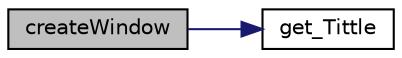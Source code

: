 digraph "createWindow"
{
 // LATEX_PDF_SIZE
  edge [fontname="Helvetica",fontsize="10",labelfontname="Helvetica",labelfontsize="10"];
  node [fontname="Helvetica",fontsize="10",shape=record];
  rankdir="LR";
  Node1 [label="createWindow",height=0.2,width=0.4,color="black", fillcolor="grey75", style="filled", fontcolor="black",tooltip=" "];
  Node1 -> Node2 [color="midnightblue",fontsize="10",style="solid",fontname="Helvetica"];
  Node2 [label="get_Tittle",height=0.2,width=0.4,color="black", fillcolor="white", style="filled",URL="$main__view_8c.html#ae3106dae60604ee73aff89668dca5d9c",tooltip=" "];
}
